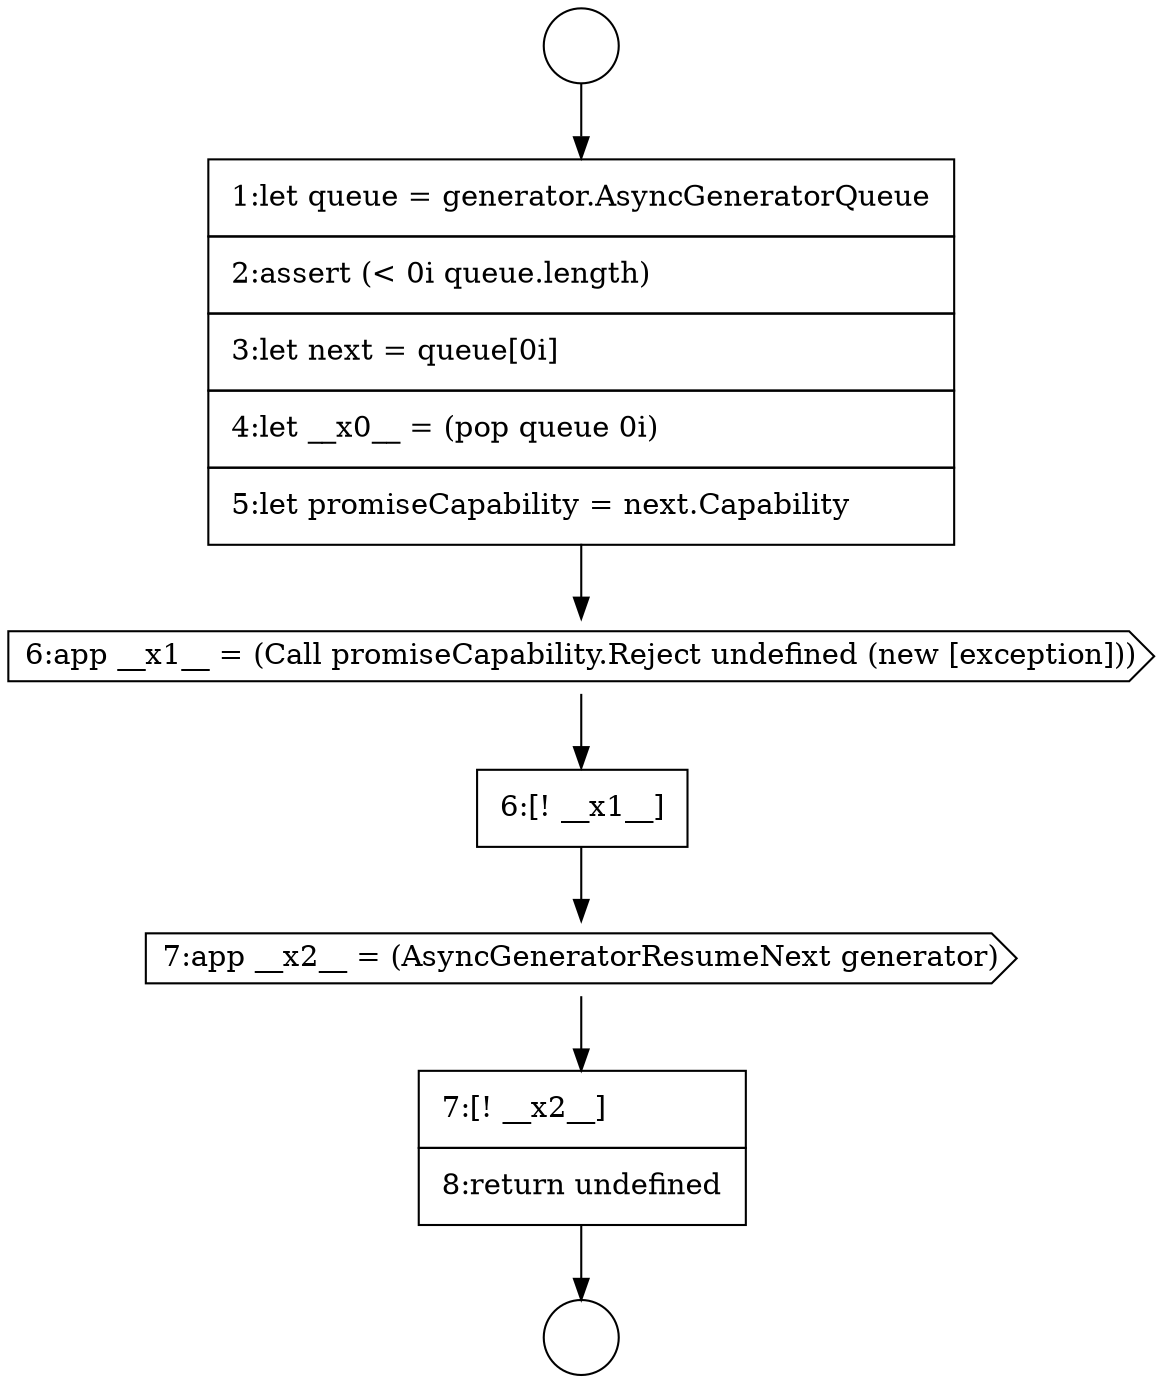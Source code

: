 digraph {
  node19299 [shape=none, margin=0, label=<<font color="black">
    <table border="0" cellborder="1" cellspacing="0" cellpadding="10">
      <tr><td align="left">6:[! __x1__]</td></tr>
    </table>
  </font>> color="black" fillcolor="white" style=filled]
  node19300 [shape=cds, label=<<font color="black">7:app __x2__ = (AsyncGeneratorResumeNext generator)</font>> color="black" fillcolor="white" style=filled]
  node19297 [shape=none, margin=0, label=<<font color="black">
    <table border="0" cellborder="1" cellspacing="0" cellpadding="10">
      <tr><td align="left">1:let queue = generator.AsyncGeneratorQueue</td></tr>
      <tr><td align="left">2:assert (&lt; 0i queue.length)</td></tr>
      <tr><td align="left">3:let next = queue[0i]</td></tr>
      <tr><td align="left">4:let __x0__ = (pop queue 0i)</td></tr>
      <tr><td align="left">5:let promiseCapability = next.Capability</td></tr>
    </table>
  </font>> color="black" fillcolor="white" style=filled]
  node19295 [shape=circle label=" " color="black" fillcolor="white" style=filled]
  node19298 [shape=cds, label=<<font color="black">6:app __x1__ = (Call promiseCapability.Reject undefined (new [exception]))</font>> color="black" fillcolor="white" style=filled]
  node19301 [shape=none, margin=0, label=<<font color="black">
    <table border="0" cellborder="1" cellspacing="0" cellpadding="10">
      <tr><td align="left">7:[! __x2__]</td></tr>
      <tr><td align="left">8:return undefined</td></tr>
    </table>
  </font>> color="black" fillcolor="white" style=filled]
  node19296 [shape=circle label=" " color="black" fillcolor="white" style=filled]
  node19295 -> node19297 [ color="black"]
  node19297 -> node19298 [ color="black"]
  node19300 -> node19301 [ color="black"]
  node19299 -> node19300 [ color="black"]
  node19301 -> node19296 [ color="black"]
  node19298 -> node19299 [ color="black"]
}
